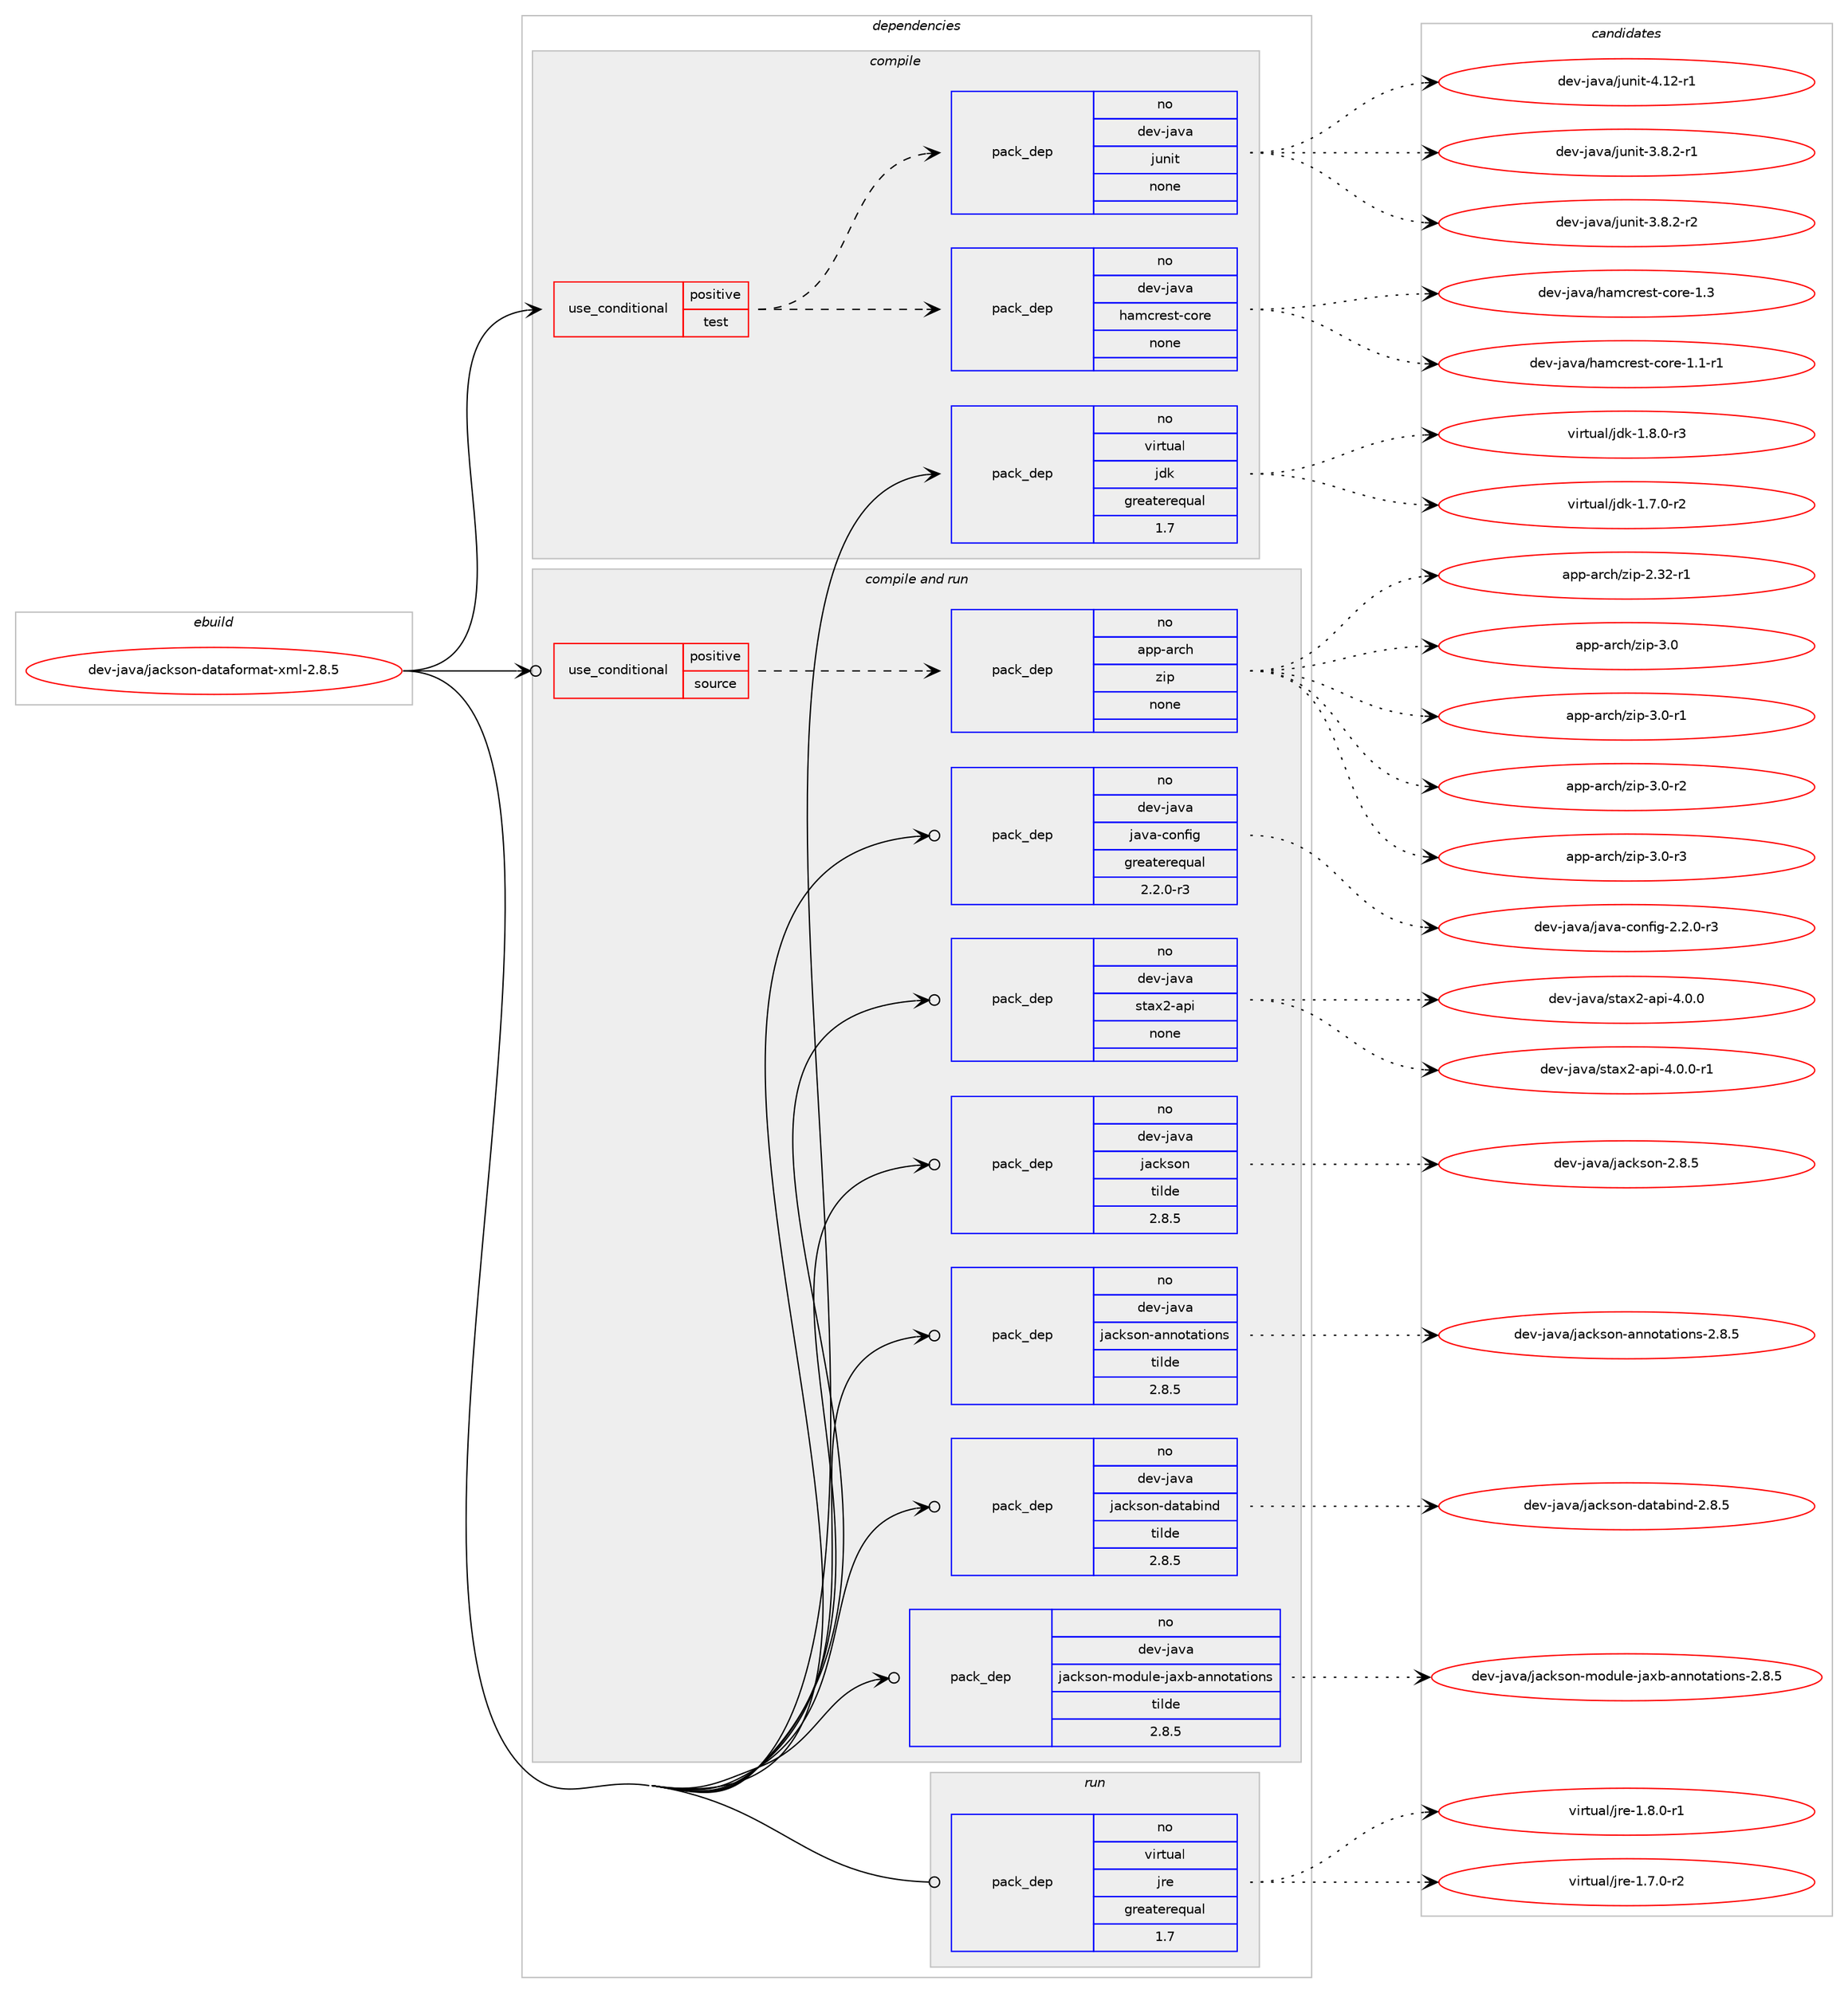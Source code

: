 digraph prolog {

# *************
# Graph options
# *************

newrank=true;
concentrate=true;
compound=true;
graph [rankdir=LR,fontname=Helvetica,fontsize=10,ranksep=1.5];#, ranksep=2.5, nodesep=0.2];
edge  [arrowhead=vee];
node  [fontname=Helvetica,fontsize=10];

# **********
# The ebuild
# **********

subgraph cluster_leftcol {
color=gray;
rank=same;
label=<<i>ebuild</i>>;
id [label="dev-java/jackson-dataformat-xml-2.8.5", color=red, width=4, href="../dev-java/jackson-dataformat-xml-2.8.5.svg"];
}

# ****************
# The dependencies
# ****************

subgraph cluster_midcol {
color=gray;
label=<<i>dependencies</i>>;
subgraph cluster_compile {
fillcolor="#eeeeee";
style=filled;
label=<<i>compile</i>>;
subgraph cond22078 {
dependency101291 [label=<<TABLE BORDER="0" CELLBORDER="1" CELLSPACING="0" CELLPADDING="4"><TR><TD ROWSPAN="3" CELLPADDING="10">use_conditional</TD></TR><TR><TD>positive</TD></TR><TR><TD>test</TD></TR></TABLE>>, shape=none, color=red];
subgraph pack76190 {
dependency101292 [label=<<TABLE BORDER="0" CELLBORDER="1" CELLSPACING="0" CELLPADDING="4" WIDTH="220"><TR><TD ROWSPAN="6" CELLPADDING="30">pack_dep</TD></TR><TR><TD WIDTH="110">no</TD></TR><TR><TD>dev-java</TD></TR><TR><TD>hamcrest-core</TD></TR><TR><TD>none</TD></TR><TR><TD></TD></TR></TABLE>>, shape=none, color=blue];
}
dependency101291:e -> dependency101292:w [weight=20,style="dashed",arrowhead="vee"];
subgraph pack76191 {
dependency101293 [label=<<TABLE BORDER="0" CELLBORDER="1" CELLSPACING="0" CELLPADDING="4" WIDTH="220"><TR><TD ROWSPAN="6" CELLPADDING="30">pack_dep</TD></TR><TR><TD WIDTH="110">no</TD></TR><TR><TD>dev-java</TD></TR><TR><TD>junit</TD></TR><TR><TD>none</TD></TR><TR><TD></TD></TR></TABLE>>, shape=none, color=blue];
}
dependency101291:e -> dependency101293:w [weight=20,style="dashed",arrowhead="vee"];
}
id:e -> dependency101291:w [weight=20,style="solid",arrowhead="vee"];
subgraph pack76192 {
dependency101294 [label=<<TABLE BORDER="0" CELLBORDER="1" CELLSPACING="0" CELLPADDING="4" WIDTH="220"><TR><TD ROWSPAN="6" CELLPADDING="30">pack_dep</TD></TR><TR><TD WIDTH="110">no</TD></TR><TR><TD>virtual</TD></TR><TR><TD>jdk</TD></TR><TR><TD>greaterequal</TD></TR><TR><TD>1.7</TD></TR></TABLE>>, shape=none, color=blue];
}
id:e -> dependency101294:w [weight=20,style="solid",arrowhead="vee"];
}
subgraph cluster_compileandrun {
fillcolor="#eeeeee";
style=filled;
label=<<i>compile and run</i>>;
subgraph cond22079 {
dependency101295 [label=<<TABLE BORDER="0" CELLBORDER="1" CELLSPACING="0" CELLPADDING="4"><TR><TD ROWSPAN="3" CELLPADDING="10">use_conditional</TD></TR><TR><TD>positive</TD></TR><TR><TD>source</TD></TR></TABLE>>, shape=none, color=red];
subgraph pack76193 {
dependency101296 [label=<<TABLE BORDER="0" CELLBORDER="1" CELLSPACING="0" CELLPADDING="4" WIDTH="220"><TR><TD ROWSPAN="6" CELLPADDING="30">pack_dep</TD></TR><TR><TD WIDTH="110">no</TD></TR><TR><TD>app-arch</TD></TR><TR><TD>zip</TD></TR><TR><TD>none</TD></TR><TR><TD></TD></TR></TABLE>>, shape=none, color=blue];
}
dependency101295:e -> dependency101296:w [weight=20,style="dashed",arrowhead="vee"];
}
id:e -> dependency101295:w [weight=20,style="solid",arrowhead="odotvee"];
subgraph pack76194 {
dependency101297 [label=<<TABLE BORDER="0" CELLBORDER="1" CELLSPACING="0" CELLPADDING="4" WIDTH="220"><TR><TD ROWSPAN="6" CELLPADDING="30">pack_dep</TD></TR><TR><TD WIDTH="110">no</TD></TR><TR><TD>dev-java</TD></TR><TR><TD>jackson</TD></TR><TR><TD>tilde</TD></TR><TR><TD>2.8.5</TD></TR></TABLE>>, shape=none, color=blue];
}
id:e -> dependency101297:w [weight=20,style="solid",arrowhead="odotvee"];
subgraph pack76195 {
dependency101298 [label=<<TABLE BORDER="0" CELLBORDER="1" CELLSPACING="0" CELLPADDING="4" WIDTH="220"><TR><TD ROWSPAN="6" CELLPADDING="30">pack_dep</TD></TR><TR><TD WIDTH="110">no</TD></TR><TR><TD>dev-java</TD></TR><TR><TD>jackson-annotations</TD></TR><TR><TD>tilde</TD></TR><TR><TD>2.8.5</TD></TR></TABLE>>, shape=none, color=blue];
}
id:e -> dependency101298:w [weight=20,style="solid",arrowhead="odotvee"];
subgraph pack76196 {
dependency101299 [label=<<TABLE BORDER="0" CELLBORDER="1" CELLSPACING="0" CELLPADDING="4" WIDTH="220"><TR><TD ROWSPAN="6" CELLPADDING="30">pack_dep</TD></TR><TR><TD WIDTH="110">no</TD></TR><TR><TD>dev-java</TD></TR><TR><TD>jackson-databind</TD></TR><TR><TD>tilde</TD></TR><TR><TD>2.8.5</TD></TR></TABLE>>, shape=none, color=blue];
}
id:e -> dependency101299:w [weight=20,style="solid",arrowhead="odotvee"];
subgraph pack76197 {
dependency101300 [label=<<TABLE BORDER="0" CELLBORDER="1" CELLSPACING="0" CELLPADDING="4" WIDTH="220"><TR><TD ROWSPAN="6" CELLPADDING="30">pack_dep</TD></TR><TR><TD WIDTH="110">no</TD></TR><TR><TD>dev-java</TD></TR><TR><TD>jackson-module-jaxb-annotations</TD></TR><TR><TD>tilde</TD></TR><TR><TD>2.8.5</TD></TR></TABLE>>, shape=none, color=blue];
}
id:e -> dependency101300:w [weight=20,style="solid",arrowhead="odotvee"];
subgraph pack76198 {
dependency101301 [label=<<TABLE BORDER="0" CELLBORDER="1" CELLSPACING="0" CELLPADDING="4" WIDTH="220"><TR><TD ROWSPAN="6" CELLPADDING="30">pack_dep</TD></TR><TR><TD WIDTH="110">no</TD></TR><TR><TD>dev-java</TD></TR><TR><TD>java-config</TD></TR><TR><TD>greaterequal</TD></TR><TR><TD>2.2.0-r3</TD></TR></TABLE>>, shape=none, color=blue];
}
id:e -> dependency101301:w [weight=20,style="solid",arrowhead="odotvee"];
subgraph pack76199 {
dependency101302 [label=<<TABLE BORDER="0" CELLBORDER="1" CELLSPACING="0" CELLPADDING="4" WIDTH="220"><TR><TD ROWSPAN="6" CELLPADDING="30">pack_dep</TD></TR><TR><TD WIDTH="110">no</TD></TR><TR><TD>dev-java</TD></TR><TR><TD>stax2-api</TD></TR><TR><TD>none</TD></TR><TR><TD></TD></TR></TABLE>>, shape=none, color=blue];
}
id:e -> dependency101302:w [weight=20,style="solid",arrowhead="odotvee"];
}
subgraph cluster_run {
fillcolor="#eeeeee";
style=filled;
label=<<i>run</i>>;
subgraph pack76200 {
dependency101303 [label=<<TABLE BORDER="0" CELLBORDER="1" CELLSPACING="0" CELLPADDING="4" WIDTH="220"><TR><TD ROWSPAN="6" CELLPADDING="30">pack_dep</TD></TR><TR><TD WIDTH="110">no</TD></TR><TR><TD>virtual</TD></TR><TR><TD>jre</TD></TR><TR><TD>greaterequal</TD></TR><TR><TD>1.7</TD></TR></TABLE>>, shape=none, color=blue];
}
id:e -> dependency101303:w [weight=20,style="solid",arrowhead="odot"];
}
}

# **************
# The candidates
# **************

subgraph cluster_choices {
rank=same;
color=gray;
label=<<i>candidates</i>>;

subgraph choice76190 {
color=black;
nodesep=1;
choice1001011184510697118974710497109991141011151164599111114101454946494511449 [label="dev-java/hamcrest-core-1.1-r1", color=red, width=4,href="../dev-java/hamcrest-core-1.1-r1.svg"];
choice100101118451069711897471049710999114101115116459911111410145494651 [label="dev-java/hamcrest-core-1.3", color=red, width=4,href="../dev-java/hamcrest-core-1.3.svg"];
dependency101292:e -> choice1001011184510697118974710497109991141011151164599111114101454946494511449:w [style=dotted,weight="100"];
dependency101292:e -> choice100101118451069711897471049710999114101115116459911111410145494651:w [style=dotted,weight="100"];
}
subgraph choice76191 {
color=black;
nodesep=1;
choice100101118451069711897471061171101051164551465646504511449 [label="dev-java/junit-3.8.2-r1", color=red, width=4,href="../dev-java/junit-3.8.2-r1.svg"];
choice100101118451069711897471061171101051164551465646504511450 [label="dev-java/junit-3.8.2-r2", color=red, width=4,href="../dev-java/junit-3.8.2-r2.svg"];
choice1001011184510697118974710611711010511645524649504511449 [label="dev-java/junit-4.12-r1", color=red, width=4,href="../dev-java/junit-4.12-r1.svg"];
dependency101293:e -> choice100101118451069711897471061171101051164551465646504511449:w [style=dotted,weight="100"];
dependency101293:e -> choice100101118451069711897471061171101051164551465646504511450:w [style=dotted,weight="100"];
dependency101293:e -> choice1001011184510697118974710611711010511645524649504511449:w [style=dotted,weight="100"];
}
subgraph choice76192 {
color=black;
nodesep=1;
choice11810511411611797108471061001074549465546484511450 [label="virtual/jdk-1.7.0-r2", color=red, width=4,href="../virtual/jdk-1.7.0-r2.svg"];
choice11810511411611797108471061001074549465646484511451 [label="virtual/jdk-1.8.0-r3", color=red, width=4,href="../virtual/jdk-1.8.0-r3.svg"];
dependency101294:e -> choice11810511411611797108471061001074549465546484511450:w [style=dotted,weight="100"];
dependency101294:e -> choice11810511411611797108471061001074549465646484511451:w [style=dotted,weight="100"];
}
subgraph choice76193 {
color=black;
nodesep=1;
choice971121124597114991044712210511245504651504511449 [label="app-arch/zip-2.32-r1", color=red, width=4,href="../app-arch/zip-2.32-r1.svg"];
choice971121124597114991044712210511245514648 [label="app-arch/zip-3.0", color=red, width=4,href="../app-arch/zip-3.0.svg"];
choice9711211245971149910447122105112455146484511449 [label="app-arch/zip-3.0-r1", color=red, width=4,href="../app-arch/zip-3.0-r1.svg"];
choice9711211245971149910447122105112455146484511450 [label="app-arch/zip-3.0-r2", color=red, width=4,href="../app-arch/zip-3.0-r2.svg"];
choice9711211245971149910447122105112455146484511451 [label="app-arch/zip-3.0-r3", color=red, width=4,href="../app-arch/zip-3.0-r3.svg"];
dependency101296:e -> choice971121124597114991044712210511245504651504511449:w [style=dotted,weight="100"];
dependency101296:e -> choice971121124597114991044712210511245514648:w [style=dotted,weight="100"];
dependency101296:e -> choice9711211245971149910447122105112455146484511449:w [style=dotted,weight="100"];
dependency101296:e -> choice9711211245971149910447122105112455146484511450:w [style=dotted,weight="100"];
dependency101296:e -> choice9711211245971149910447122105112455146484511451:w [style=dotted,weight="100"];
}
subgraph choice76194 {
color=black;
nodesep=1;
choice100101118451069711897471069799107115111110455046564653 [label="dev-java/jackson-2.8.5", color=red, width=4,href="../dev-java/jackson-2.8.5.svg"];
dependency101297:e -> choice100101118451069711897471069799107115111110455046564653:w [style=dotted,weight="100"];
}
subgraph choice76195 {
color=black;
nodesep=1;
choice100101118451069711897471069799107115111110459711011011111697116105111110115455046564653 [label="dev-java/jackson-annotations-2.8.5", color=red, width=4,href="../dev-java/jackson-annotations-2.8.5.svg"];
dependency101298:e -> choice100101118451069711897471069799107115111110459711011011111697116105111110115455046564653:w [style=dotted,weight="100"];
}
subgraph choice76196 {
color=black;
nodesep=1;
choice10010111845106971189747106979910711511111045100971169798105110100455046564653 [label="dev-java/jackson-databind-2.8.5", color=red, width=4,href="../dev-java/jackson-databind-2.8.5.svg"];
dependency101299:e -> choice10010111845106971189747106979910711511111045100971169798105110100455046564653:w [style=dotted,weight="100"];
}
subgraph choice76197 {
color=black;
nodesep=1;
choice10010111845106971189747106979910711511111045109111100117108101451069712098459711011011111697116105111110115455046564653 [label="dev-java/jackson-module-jaxb-annotations-2.8.5", color=red, width=4,href="../dev-java/jackson-module-jaxb-annotations-2.8.5.svg"];
dependency101300:e -> choice10010111845106971189747106979910711511111045109111100117108101451069712098459711011011111697116105111110115455046564653:w [style=dotted,weight="100"];
}
subgraph choice76198 {
color=black;
nodesep=1;
choice10010111845106971189747106971189745991111101021051034550465046484511451 [label="dev-java/java-config-2.2.0-r3", color=red, width=4,href="../dev-java/java-config-2.2.0-r3.svg"];
dependency101301:e -> choice10010111845106971189747106971189745991111101021051034550465046484511451:w [style=dotted,weight="100"];
}
subgraph choice76199 {
color=black;
nodesep=1;
choice1001011184510697118974711511697120504597112105455246484648 [label="dev-java/stax2-api-4.0.0", color=red, width=4,href="../dev-java/stax2-api-4.0.0.svg"];
choice10010111845106971189747115116971205045971121054552464846484511449 [label="dev-java/stax2-api-4.0.0-r1", color=red, width=4,href="../dev-java/stax2-api-4.0.0-r1.svg"];
dependency101302:e -> choice1001011184510697118974711511697120504597112105455246484648:w [style=dotted,weight="100"];
dependency101302:e -> choice10010111845106971189747115116971205045971121054552464846484511449:w [style=dotted,weight="100"];
}
subgraph choice76200 {
color=black;
nodesep=1;
choice11810511411611797108471061141014549465546484511450 [label="virtual/jre-1.7.0-r2", color=red, width=4,href="../virtual/jre-1.7.0-r2.svg"];
choice11810511411611797108471061141014549465646484511449 [label="virtual/jre-1.8.0-r1", color=red, width=4,href="../virtual/jre-1.8.0-r1.svg"];
dependency101303:e -> choice11810511411611797108471061141014549465546484511450:w [style=dotted,weight="100"];
dependency101303:e -> choice11810511411611797108471061141014549465646484511449:w [style=dotted,weight="100"];
}
}

}
